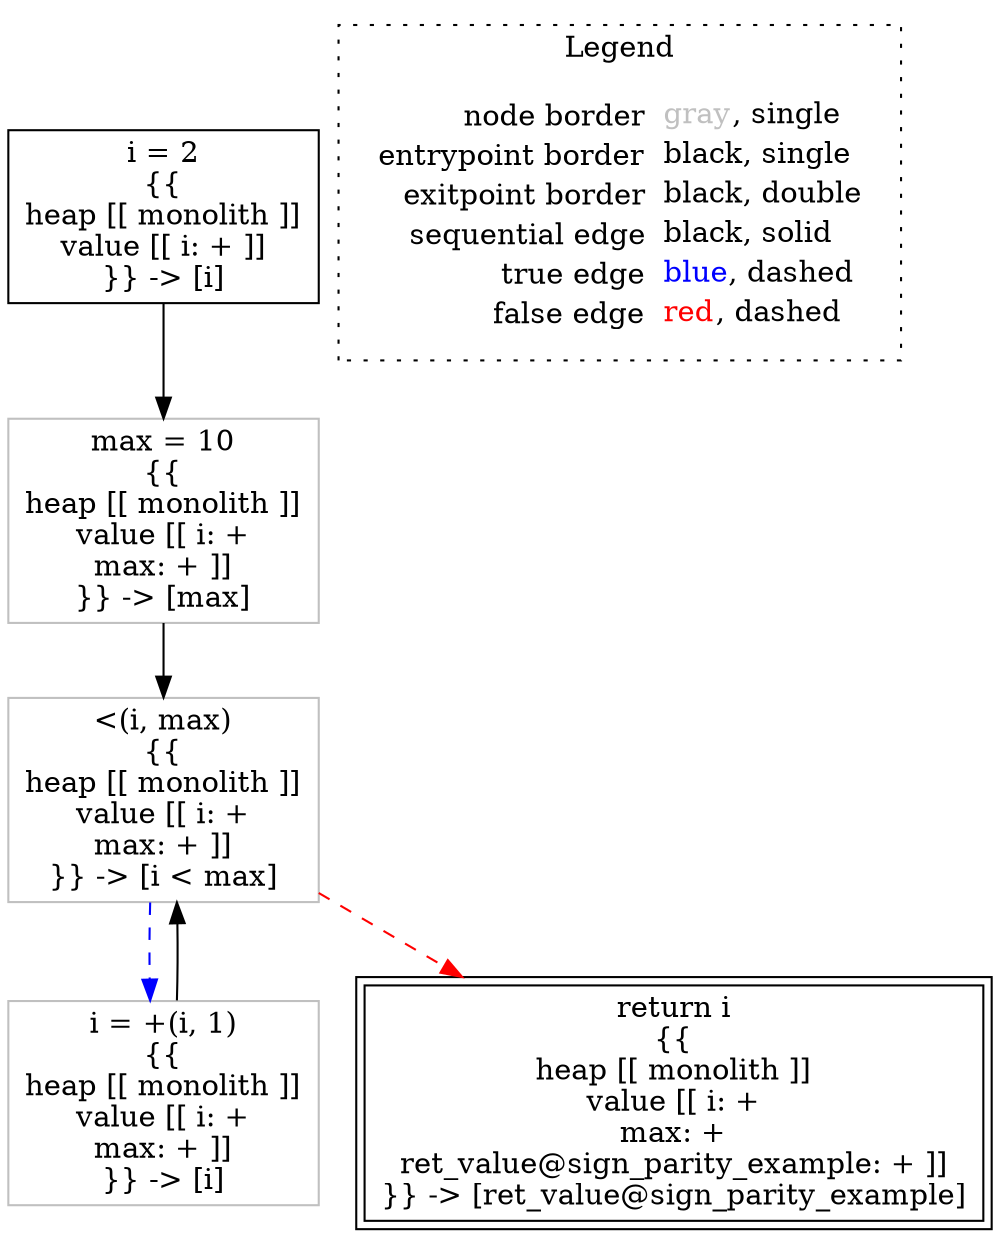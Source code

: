 digraph {
	"node0" [shape="rect",color="black",label=<i = 2<BR/>{{<BR/>heap [[ monolith ]]<BR/>value [[ i: + ]]<BR/>}} -&gt; [i]>];
	"node1" [shape="rect",color="gray",label=<max = 10<BR/>{{<BR/>heap [[ monolith ]]<BR/>value [[ i: +<BR/>max: + ]]<BR/>}} -&gt; [max]>];
	"node2" [shape="rect",color="black",peripheries="2",label=<return i<BR/>{{<BR/>heap [[ monolith ]]<BR/>value [[ i: +<BR/>max: +<BR/>ret_value@sign_parity_example: + ]]<BR/>}} -&gt; [ret_value@sign_parity_example]>];
	"node3" [shape="rect",color="gray",label=<i = +(i, 1)<BR/>{{<BR/>heap [[ monolith ]]<BR/>value [[ i: +<BR/>max: + ]]<BR/>}} -&gt; [i]>];
	"node4" [shape="rect",color="gray",label=<&lt;(i, max)<BR/>{{<BR/>heap [[ monolith ]]<BR/>value [[ i: +<BR/>max: + ]]<BR/>}} -&gt; [i &lt; max]>];
	"node1" -> "node4" [color="black"];
	"node3" -> "node4" [color="black"];
	"node0" -> "node1" [color="black"];
	"node4" -> "node2" [color="red",style="dashed"];
	"node4" -> "node3" [color="blue",style="dashed"];
subgraph cluster_legend {
	label="Legend";
	style=dotted;
	node [shape=plaintext];
	"legend" [label=<<table border="0" cellpadding="2" cellspacing="0" cellborder="0"><tr><td align="right">node border&nbsp;</td><td align="left"><font color="gray">gray</font>, single</td></tr><tr><td align="right">entrypoint border&nbsp;</td><td align="left"><font color="black">black</font>, single</td></tr><tr><td align="right">exitpoint border&nbsp;</td><td align="left"><font color="black">black</font>, double</td></tr><tr><td align="right">sequential edge&nbsp;</td><td align="left"><font color="black">black</font>, solid</td></tr><tr><td align="right">true edge&nbsp;</td><td align="left"><font color="blue">blue</font>, dashed</td></tr><tr><td align="right">false edge&nbsp;</td><td align="left"><font color="red">red</font>, dashed</td></tr></table>>];
}

}
